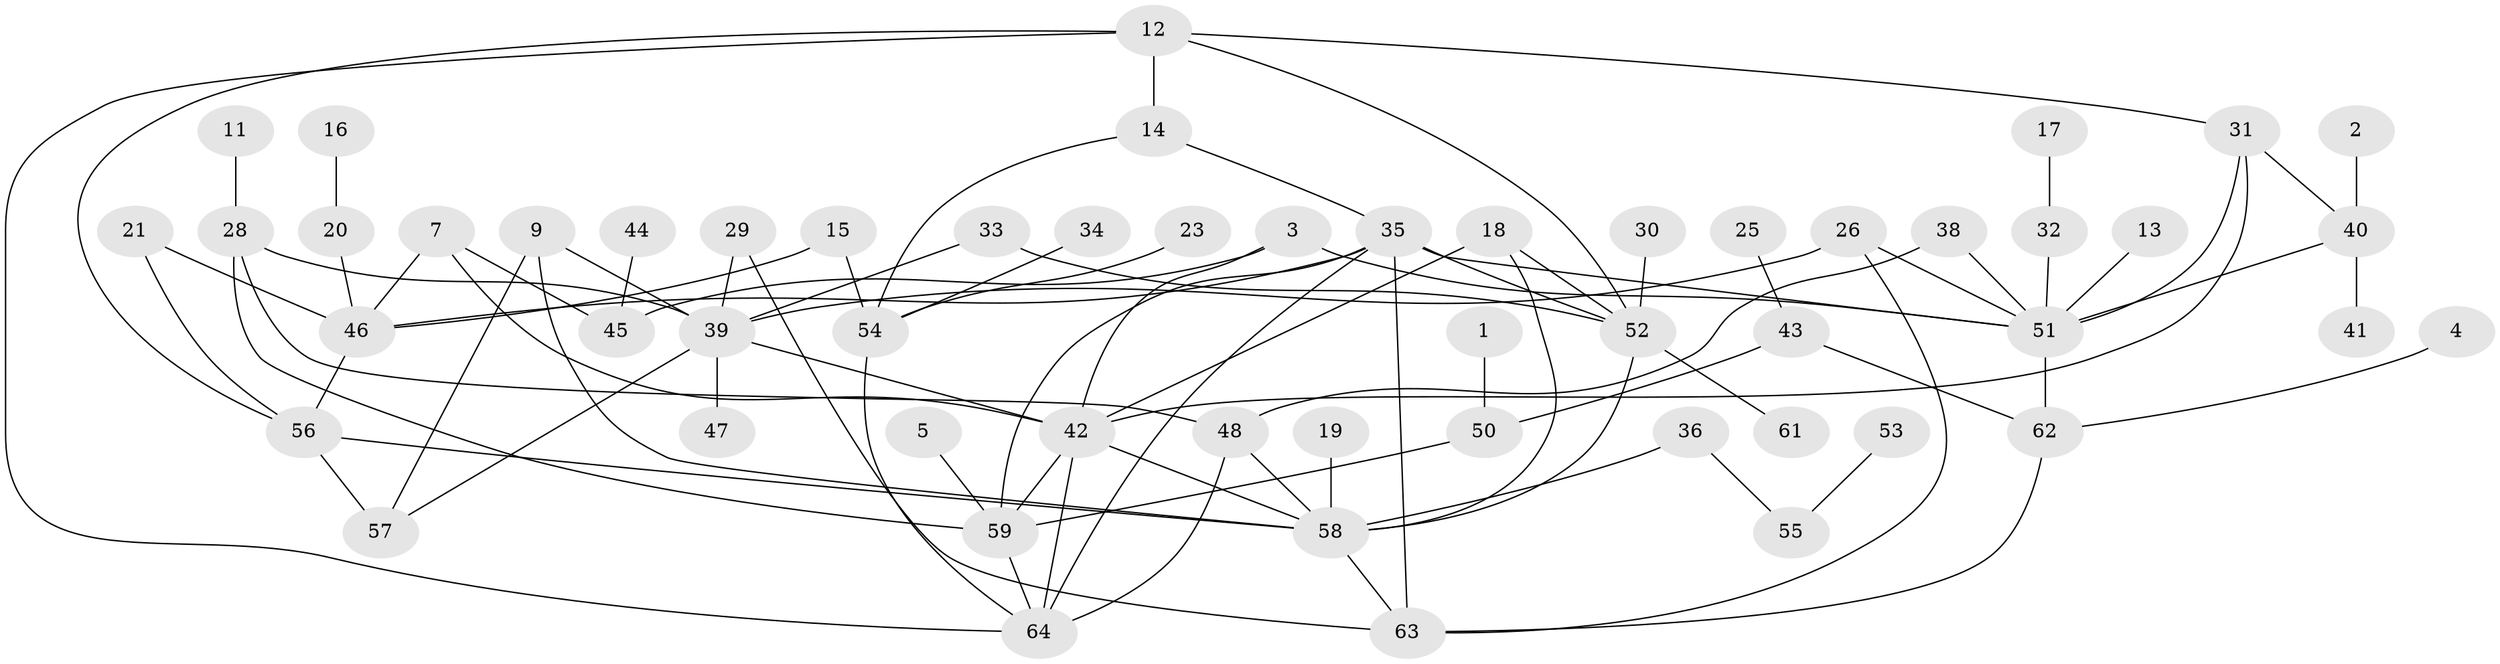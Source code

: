 // original degree distribution, {2: 0.2283464566929134, 1: 0.2204724409448819, 3: 0.29133858267716534, 4: 0.12598425196850394, 0: 0.07086614173228346, 8: 0.007874015748031496, 6: 0.015748031496062992, 5: 0.03937007874015748}
// Generated by graph-tools (version 1.1) at 2025/49/03/09/25 03:49:03]
// undirected, 55 vertices, 86 edges
graph export_dot {
graph [start="1"]
  node [color=gray90,style=filled];
  1;
  2;
  3;
  4;
  5;
  7;
  9;
  11;
  12;
  13;
  14;
  15;
  16;
  17;
  18;
  19;
  20;
  21;
  23;
  25;
  26;
  28;
  29;
  30;
  31;
  32;
  33;
  34;
  35;
  36;
  38;
  39;
  40;
  41;
  42;
  43;
  44;
  45;
  46;
  47;
  48;
  50;
  51;
  52;
  53;
  54;
  55;
  56;
  57;
  58;
  59;
  61;
  62;
  63;
  64;
  1 -- 50 [weight=1.0];
  2 -- 40 [weight=1.0];
  3 -- 42 [weight=1.0];
  3 -- 45 [weight=1.0];
  3 -- 51 [weight=1.0];
  4 -- 62 [weight=1.0];
  5 -- 59 [weight=2.0];
  7 -- 42 [weight=1.0];
  7 -- 45 [weight=1.0];
  7 -- 46 [weight=1.0];
  9 -- 39 [weight=1.0];
  9 -- 57 [weight=1.0];
  9 -- 58 [weight=1.0];
  11 -- 28 [weight=1.0];
  12 -- 14 [weight=1.0];
  12 -- 31 [weight=1.0];
  12 -- 52 [weight=1.0];
  12 -- 56 [weight=1.0];
  12 -- 64 [weight=1.0];
  13 -- 51 [weight=1.0];
  14 -- 35 [weight=1.0];
  14 -- 54 [weight=1.0];
  15 -- 46 [weight=1.0];
  15 -- 54 [weight=1.0];
  16 -- 20 [weight=1.0];
  17 -- 32 [weight=1.0];
  18 -- 42 [weight=1.0];
  18 -- 52 [weight=1.0];
  18 -- 58 [weight=1.0];
  19 -- 58 [weight=1.0];
  20 -- 46 [weight=1.0];
  21 -- 46 [weight=1.0];
  21 -- 56 [weight=1.0];
  23 -- 54 [weight=1.0];
  25 -- 43 [weight=1.0];
  26 -- 39 [weight=1.0];
  26 -- 51 [weight=1.0];
  26 -- 63 [weight=1.0];
  28 -- 39 [weight=1.0];
  28 -- 48 [weight=1.0];
  28 -- 59 [weight=1.0];
  29 -- 39 [weight=1.0];
  29 -- 63 [weight=1.0];
  30 -- 52 [weight=1.0];
  31 -- 40 [weight=1.0];
  31 -- 42 [weight=1.0];
  31 -- 51 [weight=1.0];
  32 -- 51 [weight=1.0];
  33 -- 39 [weight=1.0];
  33 -- 52 [weight=1.0];
  34 -- 54 [weight=1.0];
  35 -- 46 [weight=1.0];
  35 -- 51 [weight=1.0];
  35 -- 52 [weight=1.0];
  35 -- 59 [weight=1.0];
  35 -- 63 [weight=1.0];
  35 -- 64 [weight=1.0];
  36 -- 55 [weight=1.0];
  36 -- 58 [weight=1.0];
  38 -- 48 [weight=1.0];
  38 -- 51 [weight=1.0];
  39 -- 42 [weight=1.0];
  39 -- 47 [weight=1.0];
  39 -- 57 [weight=1.0];
  40 -- 41 [weight=1.0];
  40 -- 51 [weight=1.0];
  42 -- 58 [weight=1.0];
  42 -- 59 [weight=1.0];
  42 -- 64 [weight=2.0];
  43 -- 50 [weight=1.0];
  43 -- 62 [weight=1.0];
  44 -- 45 [weight=1.0];
  46 -- 56 [weight=1.0];
  48 -- 58 [weight=1.0];
  48 -- 64 [weight=1.0];
  50 -- 59 [weight=1.0];
  51 -- 62 [weight=1.0];
  52 -- 58 [weight=1.0];
  52 -- 61 [weight=1.0];
  53 -- 55 [weight=1.0];
  54 -- 64 [weight=2.0];
  56 -- 57 [weight=1.0];
  56 -- 58 [weight=1.0];
  58 -- 63 [weight=1.0];
  59 -- 64 [weight=1.0];
  62 -- 63 [weight=1.0];
}
